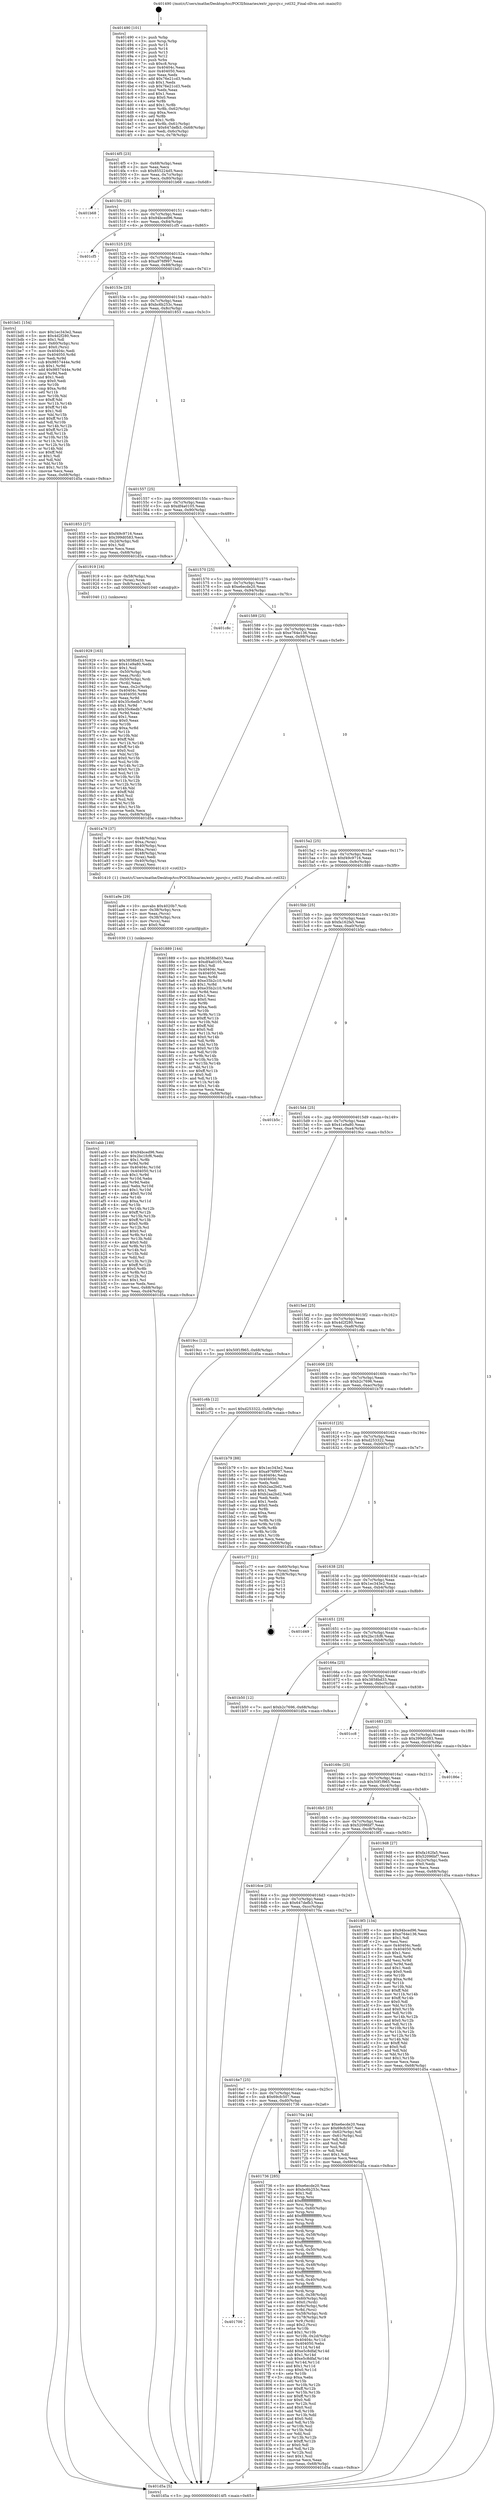 digraph "0x401490" {
  label = "0x401490 (/mnt/c/Users/mathe/Desktop/tcc/POCII/binaries/extr_jqsrcjv.c_rotl32_Final-ollvm.out::main(0))"
  labelloc = "t"
  node[shape=record]

  Entry [label="",width=0.3,height=0.3,shape=circle,fillcolor=black,style=filled]
  "0x4014f5" [label="{
     0x4014f5 [23]\l
     | [instrs]\l
     &nbsp;&nbsp;0x4014f5 \<+3\>: mov -0x68(%rbp),%eax\l
     &nbsp;&nbsp;0x4014f8 \<+2\>: mov %eax,%ecx\l
     &nbsp;&nbsp;0x4014fa \<+6\>: sub $0x855224d5,%ecx\l
     &nbsp;&nbsp;0x401500 \<+3\>: mov %eax,-0x7c(%rbp)\l
     &nbsp;&nbsp;0x401503 \<+3\>: mov %ecx,-0x80(%rbp)\l
     &nbsp;&nbsp;0x401506 \<+6\>: je 0000000000401b68 \<main+0x6d8\>\l
  }"]
  "0x401b68" [label="{
     0x401b68\l
  }", style=dashed]
  "0x40150c" [label="{
     0x40150c [25]\l
     | [instrs]\l
     &nbsp;&nbsp;0x40150c \<+5\>: jmp 0000000000401511 \<main+0x81\>\l
     &nbsp;&nbsp;0x401511 \<+3\>: mov -0x7c(%rbp),%eax\l
     &nbsp;&nbsp;0x401514 \<+5\>: sub $0x94bced96,%eax\l
     &nbsp;&nbsp;0x401519 \<+6\>: mov %eax,-0x84(%rbp)\l
     &nbsp;&nbsp;0x40151f \<+6\>: je 0000000000401cf5 \<main+0x865\>\l
  }"]
  Exit [label="",width=0.3,height=0.3,shape=circle,fillcolor=black,style=filled,peripheries=2]
  "0x401cf5" [label="{
     0x401cf5\l
  }", style=dashed]
  "0x401525" [label="{
     0x401525 [25]\l
     | [instrs]\l
     &nbsp;&nbsp;0x401525 \<+5\>: jmp 000000000040152a \<main+0x9a\>\l
     &nbsp;&nbsp;0x40152a \<+3\>: mov -0x7c(%rbp),%eax\l
     &nbsp;&nbsp;0x40152d \<+5\>: sub $0xa976f997,%eax\l
     &nbsp;&nbsp;0x401532 \<+6\>: mov %eax,-0x88(%rbp)\l
     &nbsp;&nbsp;0x401538 \<+6\>: je 0000000000401bd1 \<main+0x741\>\l
  }"]
  "0x401abb" [label="{
     0x401abb [149]\l
     | [instrs]\l
     &nbsp;&nbsp;0x401abb \<+5\>: mov $0x94bced96,%esi\l
     &nbsp;&nbsp;0x401ac0 \<+5\>: mov $0x2bc1fcf6,%edx\l
     &nbsp;&nbsp;0x401ac5 \<+3\>: mov $0x1,%r8b\l
     &nbsp;&nbsp;0x401ac8 \<+3\>: xor %r9d,%r9d\l
     &nbsp;&nbsp;0x401acb \<+8\>: mov 0x40404c,%r10d\l
     &nbsp;&nbsp;0x401ad3 \<+8\>: mov 0x404050,%r11d\l
     &nbsp;&nbsp;0x401adb \<+4\>: sub $0x1,%r9d\l
     &nbsp;&nbsp;0x401adf \<+3\>: mov %r10d,%ebx\l
     &nbsp;&nbsp;0x401ae2 \<+3\>: add %r9d,%ebx\l
     &nbsp;&nbsp;0x401ae5 \<+4\>: imul %ebx,%r10d\l
     &nbsp;&nbsp;0x401ae9 \<+4\>: and $0x1,%r10d\l
     &nbsp;&nbsp;0x401aed \<+4\>: cmp $0x0,%r10d\l
     &nbsp;&nbsp;0x401af1 \<+4\>: sete %r14b\l
     &nbsp;&nbsp;0x401af5 \<+4\>: cmp $0xa,%r11d\l
     &nbsp;&nbsp;0x401af9 \<+4\>: setl %r15b\l
     &nbsp;&nbsp;0x401afd \<+3\>: mov %r14b,%r12b\l
     &nbsp;&nbsp;0x401b00 \<+4\>: xor $0xff,%r12b\l
     &nbsp;&nbsp;0x401b04 \<+3\>: mov %r15b,%r13b\l
     &nbsp;&nbsp;0x401b07 \<+4\>: xor $0xff,%r13b\l
     &nbsp;&nbsp;0x401b0b \<+4\>: xor $0x0,%r8b\l
     &nbsp;&nbsp;0x401b0f \<+3\>: mov %r12b,%cl\l
     &nbsp;&nbsp;0x401b12 \<+3\>: and $0x0,%cl\l
     &nbsp;&nbsp;0x401b15 \<+3\>: and %r8b,%r14b\l
     &nbsp;&nbsp;0x401b18 \<+3\>: mov %r13b,%dil\l
     &nbsp;&nbsp;0x401b1b \<+4\>: and $0x0,%dil\l
     &nbsp;&nbsp;0x401b1f \<+3\>: and %r8b,%r15b\l
     &nbsp;&nbsp;0x401b22 \<+3\>: or %r14b,%cl\l
     &nbsp;&nbsp;0x401b25 \<+3\>: or %r15b,%dil\l
     &nbsp;&nbsp;0x401b28 \<+3\>: xor %dil,%cl\l
     &nbsp;&nbsp;0x401b2b \<+3\>: or %r13b,%r12b\l
     &nbsp;&nbsp;0x401b2e \<+4\>: xor $0xff,%r12b\l
     &nbsp;&nbsp;0x401b32 \<+4\>: or $0x0,%r8b\l
     &nbsp;&nbsp;0x401b36 \<+3\>: and %r8b,%r12b\l
     &nbsp;&nbsp;0x401b39 \<+3\>: or %r12b,%cl\l
     &nbsp;&nbsp;0x401b3c \<+3\>: test $0x1,%cl\l
     &nbsp;&nbsp;0x401b3f \<+3\>: cmovne %edx,%esi\l
     &nbsp;&nbsp;0x401b42 \<+3\>: mov %esi,-0x68(%rbp)\l
     &nbsp;&nbsp;0x401b45 \<+6\>: mov %eax,-0xd4(%rbp)\l
     &nbsp;&nbsp;0x401b4b \<+5\>: jmp 0000000000401d5a \<main+0x8ca\>\l
  }"]
  "0x401bd1" [label="{
     0x401bd1 [154]\l
     | [instrs]\l
     &nbsp;&nbsp;0x401bd1 \<+5\>: mov $0x1ec343e2,%eax\l
     &nbsp;&nbsp;0x401bd6 \<+5\>: mov $0x4d2f280,%ecx\l
     &nbsp;&nbsp;0x401bdb \<+2\>: mov $0x1,%dl\l
     &nbsp;&nbsp;0x401bdd \<+4\>: mov -0x60(%rbp),%rsi\l
     &nbsp;&nbsp;0x401be1 \<+6\>: movl $0x0,(%rsi)\l
     &nbsp;&nbsp;0x401be7 \<+7\>: mov 0x40404c,%edi\l
     &nbsp;&nbsp;0x401bee \<+8\>: mov 0x404050,%r8d\l
     &nbsp;&nbsp;0x401bf6 \<+3\>: mov %edi,%r9d\l
     &nbsp;&nbsp;0x401bf9 \<+7\>: sub $0x9857444e,%r9d\l
     &nbsp;&nbsp;0x401c00 \<+4\>: sub $0x1,%r9d\l
     &nbsp;&nbsp;0x401c04 \<+7\>: add $0x9857444e,%r9d\l
     &nbsp;&nbsp;0x401c0b \<+4\>: imul %r9d,%edi\l
     &nbsp;&nbsp;0x401c0f \<+3\>: and $0x1,%edi\l
     &nbsp;&nbsp;0x401c12 \<+3\>: cmp $0x0,%edi\l
     &nbsp;&nbsp;0x401c15 \<+4\>: sete %r10b\l
     &nbsp;&nbsp;0x401c19 \<+4\>: cmp $0xa,%r8d\l
     &nbsp;&nbsp;0x401c1d \<+4\>: setl %r11b\l
     &nbsp;&nbsp;0x401c21 \<+3\>: mov %r10b,%bl\l
     &nbsp;&nbsp;0x401c24 \<+3\>: xor $0xff,%bl\l
     &nbsp;&nbsp;0x401c27 \<+3\>: mov %r11b,%r14b\l
     &nbsp;&nbsp;0x401c2a \<+4\>: xor $0xff,%r14b\l
     &nbsp;&nbsp;0x401c2e \<+3\>: xor $0x1,%dl\l
     &nbsp;&nbsp;0x401c31 \<+3\>: mov %bl,%r15b\l
     &nbsp;&nbsp;0x401c34 \<+4\>: and $0xff,%r15b\l
     &nbsp;&nbsp;0x401c38 \<+3\>: and %dl,%r10b\l
     &nbsp;&nbsp;0x401c3b \<+3\>: mov %r14b,%r12b\l
     &nbsp;&nbsp;0x401c3e \<+4\>: and $0xff,%r12b\l
     &nbsp;&nbsp;0x401c42 \<+3\>: and %dl,%r11b\l
     &nbsp;&nbsp;0x401c45 \<+3\>: or %r10b,%r15b\l
     &nbsp;&nbsp;0x401c48 \<+3\>: or %r11b,%r12b\l
     &nbsp;&nbsp;0x401c4b \<+3\>: xor %r12b,%r15b\l
     &nbsp;&nbsp;0x401c4e \<+3\>: or %r14b,%bl\l
     &nbsp;&nbsp;0x401c51 \<+3\>: xor $0xff,%bl\l
     &nbsp;&nbsp;0x401c54 \<+3\>: or $0x1,%dl\l
     &nbsp;&nbsp;0x401c57 \<+2\>: and %dl,%bl\l
     &nbsp;&nbsp;0x401c59 \<+3\>: or %bl,%r15b\l
     &nbsp;&nbsp;0x401c5c \<+4\>: test $0x1,%r15b\l
     &nbsp;&nbsp;0x401c60 \<+3\>: cmovne %ecx,%eax\l
     &nbsp;&nbsp;0x401c63 \<+3\>: mov %eax,-0x68(%rbp)\l
     &nbsp;&nbsp;0x401c66 \<+5\>: jmp 0000000000401d5a \<main+0x8ca\>\l
  }"]
  "0x40153e" [label="{
     0x40153e [25]\l
     | [instrs]\l
     &nbsp;&nbsp;0x40153e \<+5\>: jmp 0000000000401543 \<main+0xb3\>\l
     &nbsp;&nbsp;0x401543 \<+3\>: mov -0x7c(%rbp),%eax\l
     &nbsp;&nbsp;0x401546 \<+5\>: sub $0xbc6b253c,%eax\l
     &nbsp;&nbsp;0x40154b \<+6\>: mov %eax,-0x8c(%rbp)\l
     &nbsp;&nbsp;0x401551 \<+6\>: je 0000000000401853 \<main+0x3c3\>\l
  }"]
  "0x401a9e" [label="{
     0x401a9e [29]\l
     | [instrs]\l
     &nbsp;&nbsp;0x401a9e \<+10\>: movabs $0x4020b7,%rdi\l
     &nbsp;&nbsp;0x401aa8 \<+4\>: mov -0x38(%rbp),%rcx\l
     &nbsp;&nbsp;0x401aac \<+2\>: mov %eax,(%rcx)\l
     &nbsp;&nbsp;0x401aae \<+4\>: mov -0x38(%rbp),%rcx\l
     &nbsp;&nbsp;0x401ab2 \<+2\>: mov (%rcx),%esi\l
     &nbsp;&nbsp;0x401ab4 \<+2\>: mov $0x0,%al\l
     &nbsp;&nbsp;0x401ab6 \<+5\>: call 0000000000401030 \<printf@plt\>\l
     | [calls]\l
     &nbsp;&nbsp;0x401030 \{1\} (unknown)\l
  }"]
  "0x401853" [label="{
     0x401853 [27]\l
     | [instrs]\l
     &nbsp;&nbsp;0x401853 \<+5\>: mov $0xf49c9716,%eax\l
     &nbsp;&nbsp;0x401858 \<+5\>: mov $0x399d0583,%ecx\l
     &nbsp;&nbsp;0x40185d \<+3\>: mov -0x2d(%rbp),%dl\l
     &nbsp;&nbsp;0x401860 \<+3\>: test $0x1,%dl\l
     &nbsp;&nbsp;0x401863 \<+3\>: cmovne %ecx,%eax\l
     &nbsp;&nbsp;0x401866 \<+3\>: mov %eax,-0x68(%rbp)\l
     &nbsp;&nbsp;0x401869 \<+5\>: jmp 0000000000401d5a \<main+0x8ca\>\l
  }"]
  "0x401557" [label="{
     0x401557 [25]\l
     | [instrs]\l
     &nbsp;&nbsp;0x401557 \<+5\>: jmp 000000000040155c \<main+0xcc\>\l
     &nbsp;&nbsp;0x40155c \<+3\>: mov -0x7c(%rbp),%eax\l
     &nbsp;&nbsp;0x40155f \<+5\>: sub $0xdf4a0105,%eax\l
     &nbsp;&nbsp;0x401564 \<+6\>: mov %eax,-0x90(%rbp)\l
     &nbsp;&nbsp;0x40156a \<+6\>: je 0000000000401919 \<main+0x489\>\l
  }"]
  "0x401929" [label="{
     0x401929 [163]\l
     | [instrs]\l
     &nbsp;&nbsp;0x401929 \<+5\>: mov $0x3858bd33,%ecx\l
     &nbsp;&nbsp;0x40192e \<+5\>: mov $0x41e9a80,%edx\l
     &nbsp;&nbsp;0x401933 \<+3\>: mov $0x1,%sil\l
     &nbsp;&nbsp;0x401936 \<+4\>: mov -0x50(%rbp),%rdi\l
     &nbsp;&nbsp;0x40193a \<+2\>: mov %eax,(%rdi)\l
     &nbsp;&nbsp;0x40193c \<+4\>: mov -0x50(%rbp),%rdi\l
     &nbsp;&nbsp;0x401940 \<+2\>: mov (%rdi),%eax\l
     &nbsp;&nbsp;0x401942 \<+3\>: mov %eax,-0x2c(%rbp)\l
     &nbsp;&nbsp;0x401945 \<+7\>: mov 0x40404c,%eax\l
     &nbsp;&nbsp;0x40194c \<+8\>: mov 0x404050,%r8d\l
     &nbsp;&nbsp;0x401954 \<+3\>: mov %eax,%r9d\l
     &nbsp;&nbsp;0x401957 \<+7\>: add $0x35c6edb7,%r9d\l
     &nbsp;&nbsp;0x40195e \<+4\>: sub $0x1,%r9d\l
     &nbsp;&nbsp;0x401962 \<+7\>: sub $0x35c6edb7,%r9d\l
     &nbsp;&nbsp;0x401969 \<+4\>: imul %r9d,%eax\l
     &nbsp;&nbsp;0x40196d \<+3\>: and $0x1,%eax\l
     &nbsp;&nbsp;0x401970 \<+3\>: cmp $0x0,%eax\l
     &nbsp;&nbsp;0x401973 \<+4\>: sete %r10b\l
     &nbsp;&nbsp;0x401977 \<+4\>: cmp $0xa,%r8d\l
     &nbsp;&nbsp;0x40197b \<+4\>: setl %r11b\l
     &nbsp;&nbsp;0x40197f \<+3\>: mov %r10b,%bl\l
     &nbsp;&nbsp;0x401982 \<+3\>: xor $0xff,%bl\l
     &nbsp;&nbsp;0x401985 \<+3\>: mov %r11b,%r14b\l
     &nbsp;&nbsp;0x401988 \<+4\>: xor $0xff,%r14b\l
     &nbsp;&nbsp;0x40198c \<+4\>: xor $0x0,%sil\l
     &nbsp;&nbsp;0x401990 \<+3\>: mov %bl,%r15b\l
     &nbsp;&nbsp;0x401993 \<+4\>: and $0x0,%r15b\l
     &nbsp;&nbsp;0x401997 \<+3\>: and %sil,%r10b\l
     &nbsp;&nbsp;0x40199a \<+3\>: mov %r14b,%r12b\l
     &nbsp;&nbsp;0x40199d \<+4\>: and $0x0,%r12b\l
     &nbsp;&nbsp;0x4019a1 \<+3\>: and %sil,%r11b\l
     &nbsp;&nbsp;0x4019a4 \<+3\>: or %r10b,%r15b\l
     &nbsp;&nbsp;0x4019a7 \<+3\>: or %r11b,%r12b\l
     &nbsp;&nbsp;0x4019aa \<+3\>: xor %r12b,%r15b\l
     &nbsp;&nbsp;0x4019ad \<+3\>: or %r14b,%bl\l
     &nbsp;&nbsp;0x4019b0 \<+3\>: xor $0xff,%bl\l
     &nbsp;&nbsp;0x4019b3 \<+4\>: or $0x0,%sil\l
     &nbsp;&nbsp;0x4019b7 \<+3\>: and %sil,%bl\l
     &nbsp;&nbsp;0x4019ba \<+3\>: or %bl,%r15b\l
     &nbsp;&nbsp;0x4019bd \<+4\>: test $0x1,%r15b\l
     &nbsp;&nbsp;0x4019c1 \<+3\>: cmovne %edx,%ecx\l
     &nbsp;&nbsp;0x4019c4 \<+3\>: mov %ecx,-0x68(%rbp)\l
     &nbsp;&nbsp;0x4019c7 \<+5\>: jmp 0000000000401d5a \<main+0x8ca\>\l
  }"]
  "0x401919" [label="{
     0x401919 [16]\l
     | [instrs]\l
     &nbsp;&nbsp;0x401919 \<+4\>: mov -0x58(%rbp),%rax\l
     &nbsp;&nbsp;0x40191d \<+3\>: mov (%rax),%rax\l
     &nbsp;&nbsp;0x401920 \<+4\>: mov 0x8(%rax),%rdi\l
     &nbsp;&nbsp;0x401924 \<+5\>: call 0000000000401040 \<atoi@plt\>\l
     | [calls]\l
     &nbsp;&nbsp;0x401040 \{1\} (unknown)\l
  }"]
  "0x401570" [label="{
     0x401570 [25]\l
     | [instrs]\l
     &nbsp;&nbsp;0x401570 \<+5\>: jmp 0000000000401575 \<main+0xe5\>\l
     &nbsp;&nbsp;0x401575 \<+3\>: mov -0x7c(%rbp),%eax\l
     &nbsp;&nbsp;0x401578 \<+5\>: sub $0xe6ecde20,%eax\l
     &nbsp;&nbsp;0x40157d \<+6\>: mov %eax,-0x94(%rbp)\l
     &nbsp;&nbsp;0x401583 \<+6\>: je 0000000000401c8c \<main+0x7fc\>\l
  }"]
  "0x401700" [label="{
     0x401700\l
  }", style=dashed]
  "0x401c8c" [label="{
     0x401c8c\l
  }", style=dashed]
  "0x401589" [label="{
     0x401589 [25]\l
     | [instrs]\l
     &nbsp;&nbsp;0x401589 \<+5\>: jmp 000000000040158e \<main+0xfe\>\l
     &nbsp;&nbsp;0x40158e \<+3\>: mov -0x7c(%rbp),%eax\l
     &nbsp;&nbsp;0x401591 \<+5\>: sub $0xe764e136,%eax\l
     &nbsp;&nbsp;0x401596 \<+6\>: mov %eax,-0x98(%rbp)\l
     &nbsp;&nbsp;0x40159c \<+6\>: je 0000000000401a79 \<main+0x5e9\>\l
  }"]
  "0x401736" [label="{
     0x401736 [285]\l
     | [instrs]\l
     &nbsp;&nbsp;0x401736 \<+5\>: mov $0xe6ecde20,%eax\l
     &nbsp;&nbsp;0x40173b \<+5\>: mov $0xbc6b253c,%ecx\l
     &nbsp;&nbsp;0x401740 \<+2\>: mov $0x1,%dl\l
     &nbsp;&nbsp;0x401742 \<+3\>: mov %rsp,%rsi\l
     &nbsp;&nbsp;0x401745 \<+4\>: add $0xfffffffffffffff0,%rsi\l
     &nbsp;&nbsp;0x401749 \<+3\>: mov %rsi,%rsp\l
     &nbsp;&nbsp;0x40174c \<+4\>: mov %rsi,-0x60(%rbp)\l
     &nbsp;&nbsp;0x401750 \<+3\>: mov %rsp,%rsi\l
     &nbsp;&nbsp;0x401753 \<+4\>: add $0xfffffffffffffff0,%rsi\l
     &nbsp;&nbsp;0x401757 \<+3\>: mov %rsi,%rsp\l
     &nbsp;&nbsp;0x40175a \<+3\>: mov %rsp,%rdi\l
     &nbsp;&nbsp;0x40175d \<+4\>: add $0xfffffffffffffff0,%rdi\l
     &nbsp;&nbsp;0x401761 \<+3\>: mov %rdi,%rsp\l
     &nbsp;&nbsp;0x401764 \<+4\>: mov %rdi,-0x58(%rbp)\l
     &nbsp;&nbsp;0x401768 \<+3\>: mov %rsp,%rdi\l
     &nbsp;&nbsp;0x40176b \<+4\>: add $0xfffffffffffffff0,%rdi\l
     &nbsp;&nbsp;0x40176f \<+3\>: mov %rdi,%rsp\l
     &nbsp;&nbsp;0x401772 \<+4\>: mov %rdi,-0x50(%rbp)\l
     &nbsp;&nbsp;0x401776 \<+3\>: mov %rsp,%rdi\l
     &nbsp;&nbsp;0x401779 \<+4\>: add $0xfffffffffffffff0,%rdi\l
     &nbsp;&nbsp;0x40177d \<+3\>: mov %rdi,%rsp\l
     &nbsp;&nbsp;0x401780 \<+4\>: mov %rdi,-0x48(%rbp)\l
     &nbsp;&nbsp;0x401784 \<+3\>: mov %rsp,%rdi\l
     &nbsp;&nbsp;0x401787 \<+4\>: add $0xfffffffffffffff0,%rdi\l
     &nbsp;&nbsp;0x40178b \<+3\>: mov %rdi,%rsp\l
     &nbsp;&nbsp;0x40178e \<+4\>: mov %rdi,-0x40(%rbp)\l
     &nbsp;&nbsp;0x401792 \<+3\>: mov %rsp,%rdi\l
     &nbsp;&nbsp;0x401795 \<+4\>: add $0xfffffffffffffff0,%rdi\l
     &nbsp;&nbsp;0x401799 \<+3\>: mov %rdi,%rsp\l
     &nbsp;&nbsp;0x40179c \<+4\>: mov %rdi,-0x38(%rbp)\l
     &nbsp;&nbsp;0x4017a0 \<+4\>: mov -0x60(%rbp),%rdi\l
     &nbsp;&nbsp;0x4017a4 \<+6\>: movl $0x0,(%rdi)\l
     &nbsp;&nbsp;0x4017aa \<+4\>: mov -0x6c(%rbp),%r8d\l
     &nbsp;&nbsp;0x4017ae \<+3\>: mov %r8d,(%rsi)\l
     &nbsp;&nbsp;0x4017b1 \<+4\>: mov -0x58(%rbp),%rdi\l
     &nbsp;&nbsp;0x4017b5 \<+4\>: mov -0x78(%rbp),%r9\l
     &nbsp;&nbsp;0x4017b9 \<+3\>: mov %r9,(%rdi)\l
     &nbsp;&nbsp;0x4017bc \<+3\>: cmpl $0x2,(%rsi)\l
     &nbsp;&nbsp;0x4017bf \<+4\>: setne %r10b\l
     &nbsp;&nbsp;0x4017c3 \<+4\>: and $0x1,%r10b\l
     &nbsp;&nbsp;0x4017c7 \<+4\>: mov %r10b,-0x2d(%rbp)\l
     &nbsp;&nbsp;0x4017cb \<+8\>: mov 0x40404c,%r11d\l
     &nbsp;&nbsp;0x4017d3 \<+7\>: mov 0x404050,%ebx\l
     &nbsp;&nbsp;0x4017da \<+3\>: mov %r11d,%r14d\l
     &nbsp;&nbsp;0x4017dd \<+7\>: add $0xe5c8dfaf,%r14d\l
     &nbsp;&nbsp;0x4017e4 \<+4\>: sub $0x1,%r14d\l
     &nbsp;&nbsp;0x4017e8 \<+7\>: sub $0xe5c8dfaf,%r14d\l
     &nbsp;&nbsp;0x4017ef \<+4\>: imul %r14d,%r11d\l
     &nbsp;&nbsp;0x4017f3 \<+4\>: and $0x1,%r11d\l
     &nbsp;&nbsp;0x4017f7 \<+4\>: cmp $0x0,%r11d\l
     &nbsp;&nbsp;0x4017fb \<+4\>: sete %r10b\l
     &nbsp;&nbsp;0x4017ff \<+3\>: cmp $0xa,%ebx\l
     &nbsp;&nbsp;0x401802 \<+4\>: setl %r15b\l
     &nbsp;&nbsp;0x401806 \<+3\>: mov %r10b,%r12b\l
     &nbsp;&nbsp;0x401809 \<+4\>: xor $0xff,%r12b\l
     &nbsp;&nbsp;0x40180d \<+3\>: mov %r15b,%r13b\l
     &nbsp;&nbsp;0x401810 \<+4\>: xor $0xff,%r13b\l
     &nbsp;&nbsp;0x401814 \<+3\>: xor $0x0,%dl\l
     &nbsp;&nbsp;0x401817 \<+3\>: mov %r12b,%sil\l
     &nbsp;&nbsp;0x40181a \<+4\>: and $0x0,%sil\l
     &nbsp;&nbsp;0x40181e \<+3\>: and %dl,%r10b\l
     &nbsp;&nbsp;0x401821 \<+3\>: mov %r13b,%dil\l
     &nbsp;&nbsp;0x401824 \<+4\>: and $0x0,%dil\l
     &nbsp;&nbsp;0x401828 \<+3\>: and %dl,%r15b\l
     &nbsp;&nbsp;0x40182b \<+3\>: or %r10b,%sil\l
     &nbsp;&nbsp;0x40182e \<+3\>: or %r15b,%dil\l
     &nbsp;&nbsp;0x401831 \<+3\>: xor %dil,%sil\l
     &nbsp;&nbsp;0x401834 \<+3\>: or %r13b,%r12b\l
     &nbsp;&nbsp;0x401837 \<+4\>: xor $0xff,%r12b\l
     &nbsp;&nbsp;0x40183b \<+3\>: or $0x0,%dl\l
     &nbsp;&nbsp;0x40183e \<+3\>: and %dl,%r12b\l
     &nbsp;&nbsp;0x401841 \<+3\>: or %r12b,%sil\l
     &nbsp;&nbsp;0x401844 \<+4\>: test $0x1,%sil\l
     &nbsp;&nbsp;0x401848 \<+3\>: cmovne %ecx,%eax\l
     &nbsp;&nbsp;0x40184b \<+3\>: mov %eax,-0x68(%rbp)\l
     &nbsp;&nbsp;0x40184e \<+5\>: jmp 0000000000401d5a \<main+0x8ca\>\l
  }"]
  "0x401a79" [label="{
     0x401a79 [37]\l
     | [instrs]\l
     &nbsp;&nbsp;0x401a79 \<+4\>: mov -0x48(%rbp),%rax\l
     &nbsp;&nbsp;0x401a7d \<+6\>: movl $0xa,(%rax)\l
     &nbsp;&nbsp;0x401a83 \<+4\>: mov -0x40(%rbp),%rax\l
     &nbsp;&nbsp;0x401a87 \<+6\>: movl $0xa,(%rax)\l
     &nbsp;&nbsp;0x401a8d \<+4\>: mov -0x48(%rbp),%rax\l
     &nbsp;&nbsp;0x401a91 \<+2\>: mov (%rax),%edi\l
     &nbsp;&nbsp;0x401a93 \<+4\>: mov -0x40(%rbp),%rax\l
     &nbsp;&nbsp;0x401a97 \<+2\>: mov (%rax),%esi\l
     &nbsp;&nbsp;0x401a99 \<+5\>: call 0000000000401410 \<rotl32\>\l
     | [calls]\l
     &nbsp;&nbsp;0x401410 \{1\} (/mnt/c/Users/mathe/Desktop/tcc/POCII/binaries/extr_jqsrcjv.c_rotl32_Final-ollvm.out::rotl32)\l
  }"]
  "0x4015a2" [label="{
     0x4015a2 [25]\l
     | [instrs]\l
     &nbsp;&nbsp;0x4015a2 \<+5\>: jmp 00000000004015a7 \<main+0x117\>\l
     &nbsp;&nbsp;0x4015a7 \<+3\>: mov -0x7c(%rbp),%eax\l
     &nbsp;&nbsp;0x4015aa \<+5\>: sub $0xf49c9716,%eax\l
     &nbsp;&nbsp;0x4015af \<+6\>: mov %eax,-0x9c(%rbp)\l
     &nbsp;&nbsp;0x4015b5 \<+6\>: je 0000000000401889 \<main+0x3f9\>\l
  }"]
  "0x401490" [label="{
     0x401490 [101]\l
     | [instrs]\l
     &nbsp;&nbsp;0x401490 \<+1\>: push %rbp\l
     &nbsp;&nbsp;0x401491 \<+3\>: mov %rsp,%rbp\l
     &nbsp;&nbsp;0x401494 \<+2\>: push %r15\l
     &nbsp;&nbsp;0x401496 \<+2\>: push %r14\l
     &nbsp;&nbsp;0x401498 \<+2\>: push %r13\l
     &nbsp;&nbsp;0x40149a \<+2\>: push %r12\l
     &nbsp;&nbsp;0x40149c \<+1\>: push %rbx\l
     &nbsp;&nbsp;0x40149d \<+7\>: sub $0xc8,%rsp\l
     &nbsp;&nbsp;0x4014a4 \<+7\>: mov 0x40404c,%eax\l
     &nbsp;&nbsp;0x4014ab \<+7\>: mov 0x404050,%ecx\l
     &nbsp;&nbsp;0x4014b2 \<+2\>: mov %eax,%edx\l
     &nbsp;&nbsp;0x4014b4 \<+6\>: add $0x76e21cd3,%edx\l
     &nbsp;&nbsp;0x4014ba \<+3\>: sub $0x1,%edx\l
     &nbsp;&nbsp;0x4014bd \<+6\>: sub $0x76e21cd3,%edx\l
     &nbsp;&nbsp;0x4014c3 \<+3\>: imul %edx,%eax\l
     &nbsp;&nbsp;0x4014c6 \<+3\>: and $0x1,%eax\l
     &nbsp;&nbsp;0x4014c9 \<+3\>: cmp $0x0,%eax\l
     &nbsp;&nbsp;0x4014cc \<+4\>: sete %r8b\l
     &nbsp;&nbsp;0x4014d0 \<+4\>: and $0x1,%r8b\l
     &nbsp;&nbsp;0x4014d4 \<+4\>: mov %r8b,-0x62(%rbp)\l
     &nbsp;&nbsp;0x4014d8 \<+3\>: cmp $0xa,%ecx\l
     &nbsp;&nbsp;0x4014db \<+4\>: setl %r8b\l
     &nbsp;&nbsp;0x4014df \<+4\>: and $0x1,%r8b\l
     &nbsp;&nbsp;0x4014e3 \<+4\>: mov %r8b,-0x61(%rbp)\l
     &nbsp;&nbsp;0x4014e7 \<+7\>: movl $0x647defb3,-0x68(%rbp)\l
     &nbsp;&nbsp;0x4014ee \<+3\>: mov %edi,-0x6c(%rbp)\l
     &nbsp;&nbsp;0x4014f1 \<+4\>: mov %rsi,-0x78(%rbp)\l
  }"]
  "0x401889" [label="{
     0x401889 [144]\l
     | [instrs]\l
     &nbsp;&nbsp;0x401889 \<+5\>: mov $0x3858bd33,%eax\l
     &nbsp;&nbsp;0x40188e \<+5\>: mov $0xdf4a0105,%ecx\l
     &nbsp;&nbsp;0x401893 \<+2\>: mov $0x1,%dl\l
     &nbsp;&nbsp;0x401895 \<+7\>: mov 0x40404c,%esi\l
     &nbsp;&nbsp;0x40189c \<+7\>: mov 0x404050,%edi\l
     &nbsp;&nbsp;0x4018a3 \<+3\>: mov %esi,%r8d\l
     &nbsp;&nbsp;0x4018a6 \<+7\>: add $0xe35b2c10,%r8d\l
     &nbsp;&nbsp;0x4018ad \<+4\>: sub $0x1,%r8d\l
     &nbsp;&nbsp;0x4018b1 \<+7\>: sub $0xe35b2c10,%r8d\l
     &nbsp;&nbsp;0x4018b8 \<+4\>: imul %r8d,%esi\l
     &nbsp;&nbsp;0x4018bc \<+3\>: and $0x1,%esi\l
     &nbsp;&nbsp;0x4018bf \<+3\>: cmp $0x0,%esi\l
     &nbsp;&nbsp;0x4018c2 \<+4\>: sete %r9b\l
     &nbsp;&nbsp;0x4018c6 \<+3\>: cmp $0xa,%edi\l
     &nbsp;&nbsp;0x4018c9 \<+4\>: setl %r10b\l
     &nbsp;&nbsp;0x4018cd \<+3\>: mov %r9b,%r11b\l
     &nbsp;&nbsp;0x4018d0 \<+4\>: xor $0xff,%r11b\l
     &nbsp;&nbsp;0x4018d4 \<+3\>: mov %r10b,%bl\l
     &nbsp;&nbsp;0x4018d7 \<+3\>: xor $0xff,%bl\l
     &nbsp;&nbsp;0x4018da \<+3\>: xor $0x0,%dl\l
     &nbsp;&nbsp;0x4018dd \<+3\>: mov %r11b,%r14b\l
     &nbsp;&nbsp;0x4018e0 \<+4\>: and $0x0,%r14b\l
     &nbsp;&nbsp;0x4018e4 \<+3\>: and %dl,%r9b\l
     &nbsp;&nbsp;0x4018e7 \<+3\>: mov %bl,%r15b\l
     &nbsp;&nbsp;0x4018ea \<+4\>: and $0x0,%r15b\l
     &nbsp;&nbsp;0x4018ee \<+3\>: and %dl,%r10b\l
     &nbsp;&nbsp;0x4018f1 \<+3\>: or %r9b,%r14b\l
     &nbsp;&nbsp;0x4018f4 \<+3\>: or %r10b,%r15b\l
     &nbsp;&nbsp;0x4018f7 \<+3\>: xor %r15b,%r14b\l
     &nbsp;&nbsp;0x4018fa \<+3\>: or %bl,%r11b\l
     &nbsp;&nbsp;0x4018fd \<+4\>: xor $0xff,%r11b\l
     &nbsp;&nbsp;0x401901 \<+3\>: or $0x0,%dl\l
     &nbsp;&nbsp;0x401904 \<+3\>: and %dl,%r11b\l
     &nbsp;&nbsp;0x401907 \<+3\>: or %r11b,%r14b\l
     &nbsp;&nbsp;0x40190a \<+4\>: test $0x1,%r14b\l
     &nbsp;&nbsp;0x40190e \<+3\>: cmovne %ecx,%eax\l
     &nbsp;&nbsp;0x401911 \<+3\>: mov %eax,-0x68(%rbp)\l
     &nbsp;&nbsp;0x401914 \<+5\>: jmp 0000000000401d5a \<main+0x8ca\>\l
  }"]
  "0x4015bb" [label="{
     0x4015bb [25]\l
     | [instrs]\l
     &nbsp;&nbsp;0x4015bb \<+5\>: jmp 00000000004015c0 \<main+0x130\>\l
     &nbsp;&nbsp;0x4015c0 \<+3\>: mov -0x7c(%rbp),%eax\l
     &nbsp;&nbsp;0x4015c3 \<+5\>: sub $0xfa162fa5,%eax\l
     &nbsp;&nbsp;0x4015c8 \<+6\>: mov %eax,-0xa0(%rbp)\l
     &nbsp;&nbsp;0x4015ce \<+6\>: je 0000000000401b5c \<main+0x6cc\>\l
  }"]
  "0x401d5a" [label="{
     0x401d5a [5]\l
     | [instrs]\l
     &nbsp;&nbsp;0x401d5a \<+5\>: jmp 00000000004014f5 \<main+0x65\>\l
  }"]
  "0x401b5c" [label="{
     0x401b5c\l
  }", style=dashed]
  "0x4015d4" [label="{
     0x4015d4 [25]\l
     | [instrs]\l
     &nbsp;&nbsp;0x4015d4 \<+5\>: jmp 00000000004015d9 \<main+0x149\>\l
     &nbsp;&nbsp;0x4015d9 \<+3\>: mov -0x7c(%rbp),%eax\l
     &nbsp;&nbsp;0x4015dc \<+5\>: sub $0x41e9a80,%eax\l
     &nbsp;&nbsp;0x4015e1 \<+6\>: mov %eax,-0xa4(%rbp)\l
     &nbsp;&nbsp;0x4015e7 \<+6\>: je 00000000004019cc \<main+0x53c\>\l
  }"]
  "0x4016e7" [label="{
     0x4016e7 [25]\l
     | [instrs]\l
     &nbsp;&nbsp;0x4016e7 \<+5\>: jmp 00000000004016ec \<main+0x25c\>\l
     &nbsp;&nbsp;0x4016ec \<+3\>: mov -0x7c(%rbp),%eax\l
     &nbsp;&nbsp;0x4016ef \<+5\>: sub $0x69cfc507,%eax\l
     &nbsp;&nbsp;0x4016f4 \<+6\>: mov %eax,-0xd0(%rbp)\l
     &nbsp;&nbsp;0x4016fa \<+6\>: je 0000000000401736 \<main+0x2a6\>\l
  }"]
  "0x4019cc" [label="{
     0x4019cc [12]\l
     | [instrs]\l
     &nbsp;&nbsp;0x4019cc \<+7\>: movl $0x50f1f965,-0x68(%rbp)\l
     &nbsp;&nbsp;0x4019d3 \<+5\>: jmp 0000000000401d5a \<main+0x8ca\>\l
  }"]
  "0x4015ed" [label="{
     0x4015ed [25]\l
     | [instrs]\l
     &nbsp;&nbsp;0x4015ed \<+5\>: jmp 00000000004015f2 \<main+0x162\>\l
     &nbsp;&nbsp;0x4015f2 \<+3\>: mov -0x7c(%rbp),%eax\l
     &nbsp;&nbsp;0x4015f5 \<+5\>: sub $0x4d2f280,%eax\l
     &nbsp;&nbsp;0x4015fa \<+6\>: mov %eax,-0xa8(%rbp)\l
     &nbsp;&nbsp;0x401600 \<+6\>: je 0000000000401c6b \<main+0x7db\>\l
  }"]
  "0x40170a" [label="{
     0x40170a [44]\l
     | [instrs]\l
     &nbsp;&nbsp;0x40170a \<+5\>: mov $0xe6ecde20,%eax\l
     &nbsp;&nbsp;0x40170f \<+5\>: mov $0x69cfc507,%ecx\l
     &nbsp;&nbsp;0x401714 \<+3\>: mov -0x62(%rbp),%dl\l
     &nbsp;&nbsp;0x401717 \<+4\>: mov -0x61(%rbp),%sil\l
     &nbsp;&nbsp;0x40171b \<+3\>: mov %dl,%dil\l
     &nbsp;&nbsp;0x40171e \<+3\>: and %sil,%dil\l
     &nbsp;&nbsp;0x401721 \<+3\>: xor %sil,%dl\l
     &nbsp;&nbsp;0x401724 \<+3\>: or %dl,%dil\l
     &nbsp;&nbsp;0x401727 \<+4\>: test $0x1,%dil\l
     &nbsp;&nbsp;0x40172b \<+3\>: cmovne %ecx,%eax\l
     &nbsp;&nbsp;0x40172e \<+3\>: mov %eax,-0x68(%rbp)\l
     &nbsp;&nbsp;0x401731 \<+5\>: jmp 0000000000401d5a \<main+0x8ca\>\l
  }"]
  "0x401c6b" [label="{
     0x401c6b [12]\l
     | [instrs]\l
     &nbsp;&nbsp;0x401c6b \<+7\>: movl $0xd253322,-0x68(%rbp)\l
     &nbsp;&nbsp;0x401c72 \<+5\>: jmp 0000000000401d5a \<main+0x8ca\>\l
  }"]
  "0x401606" [label="{
     0x401606 [25]\l
     | [instrs]\l
     &nbsp;&nbsp;0x401606 \<+5\>: jmp 000000000040160b \<main+0x17b\>\l
     &nbsp;&nbsp;0x40160b \<+3\>: mov -0x7c(%rbp),%eax\l
     &nbsp;&nbsp;0x40160e \<+5\>: sub $0xb2c7696,%eax\l
     &nbsp;&nbsp;0x401613 \<+6\>: mov %eax,-0xac(%rbp)\l
     &nbsp;&nbsp;0x401619 \<+6\>: je 0000000000401b79 \<main+0x6e9\>\l
  }"]
  "0x4016ce" [label="{
     0x4016ce [25]\l
     | [instrs]\l
     &nbsp;&nbsp;0x4016ce \<+5\>: jmp 00000000004016d3 \<main+0x243\>\l
     &nbsp;&nbsp;0x4016d3 \<+3\>: mov -0x7c(%rbp),%eax\l
     &nbsp;&nbsp;0x4016d6 \<+5\>: sub $0x647defb3,%eax\l
     &nbsp;&nbsp;0x4016db \<+6\>: mov %eax,-0xcc(%rbp)\l
     &nbsp;&nbsp;0x4016e1 \<+6\>: je 000000000040170a \<main+0x27a\>\l
  }"]
  "0x401b79" [label="{
     0x401b79 [88]\l
     | [instrs]\l
     &nbsp;&nbsp;0x401b79 \<+5\>: mov $0x1ec343e2,%eax\l
     &nbsp;&nbsp;0x401b7e \<+5\>: mov $0xa976f997,%ecx\l
     &nbsp;&nbsp;0x401b83 \<+7\>: mov 0x40404c,%edx\l
     &nbsp;&nbsp;0x401b8a \<+7\>: mov 0x404050,%esi\l
     &nbsp;&nbsp;0x401b91 \<+2\>: mov %edx,%edi\l
     &nbsp;&nbsp;0x401b93 \<+6\>: sub $0xb2aa2bd2,%edi\l
     &nbsp;&nbsp;0x401b99 \<+3\>: sub $0x1,%edi\l
     &nbsp;&nbsp;0x401b9c \<+6\>: add $0xb2aa2bd2,%edi\l
     &nbsp;&nbsp;0x401ba2 \<+3\>: imul %edi,%edx\l
     &nbsp;&nbsp;0x401ba5 \<+3\>: and $0x1,%edx\l
     &nbsp;&nbsp;0x401ba8 \<+3\>: cmp $0x0,%edx\l
     &nbsp;&nbsp;0x401bab \<+4\>: sete %r8b\l
     &nbsp;&nbsp;0x401baf \<+3\>: cmp $0xa,%esi\l
     &nbsp;&nbsp;0x401bb2 \<+4\>: setl %r9b\l
     &nbsp;&nbsp;0x401bb6 \<+3\>: mov %r8b,%r10b\l
     &nbsp;&nbsp;0x401bb9 \<+3\>: and %r9b,%r10b\l
     &nbsp;&nbsp;0x401bbc \<+3\>: xor %r9b,%r8b\l
     &nbsp;&nbsp;0x401bbf \<+3\>: or %r8b,%r10b\l
     &nbsp;&nbsp;0x401bc2 \<+4\>: test $0x1,%r10b\l
     &nbsp;&nbsp;0x401bc6 \<+3\>: cmovne %ecx,%eax\l
     &nbsp;&nbsp;0x401bc9 \<+3\>: mov %eax,-0x68(%rbp)\l
     &nbsp;&nbsp;0x401bcc \<+5\>: jmp 0000000000401d5a \<main+0x8ca\>\l
  }"]
  "0x40161f" [label="{
     0x40161f [25]\l
     | [instrs]\l
     &nbsp;&nbsp;0x40161f \<+5\>: jmp 0000000000401624 \<main+0x194\>\l
     &nbsp;&nbsp;0x401624 \<+3\>: mov -0x7c(%rbp),%eax\l
     &nbsp;&nbsp;0x401627 \<+5\>: sub $0xd253322,%eax\l
     &nbsp;&nbsp;0x40162c \<+6\>: mov %eax,-0xb0(%rbp)\l
     &nbsp;&nbsp;0x401632 \<+6\>: je 0000000000401c77 \<main+0x7e7\>\l
  }"]
  "0x4019f3" [label="{
     0x4019f3 [134]\l
     | [instrs]\l
     &nbsp;&nbsp;0x4019f3 \<+5\>: mov $0x94bced96,%eax\l
     &nbsp;&nbsp;0x4019f8 \<+5\>: mov $0xe764e136,%ecx\l
     &nbsp;&nbsp;0x4019fd \<+2\>: mov $0x1,%dl\l
     &nbsp;&nbsp;0x4019ff \<+2\>: xor %esi,%esi\l
     &nbsp;&nbsp;0x401a01 \<+7\>: mov 0x40404c,%edi\l
     &nbsp;&nbsp;0x401a08 \<+8\>: mov 0x404050,%r8d\l
     &nbsp;&nbsp;0x401a10 \<+3\>: sub $0x1,%esi\l
     &nbsp;&nbsp;0x401a13 \<+3\>: mov %edi,%r9d\l
     &nbsp;&nbsp;0x401a16 \<+3\>: add %esi,%r9d\l
     &nbsp;&nbsp;0x401a19 \<+4\>: imul %r9d,%edi\l
     &nbsp;&nbsp;0x401a1d \<+3\>: and $0x1,%edi\l
     &nbsp;&nbsp;0x401a20 \<+3\>: cmp $0x0,%edi\l
     &nbsp;&nbsp;0x401a23 \<+4\>: sete %r10b\l
     &nbsp;&nbsp;0x401a27 \<+4\>: cmp $0xa,%r8d\l
     &nbsp;&nbsp;0x401a2b \<+4\>: setl %r11b\l
     &nbsp;&nbsp;0x401a2f \<+3\>: mov %r10b,%bl\l
     &nbsp;&nbsp;0x401a32 \<+3\>: xor $0xff,%bl\l
     &nbsp;&nbsp;0x401a35 \<+3\>: mov %r11b,%r14b\l
     &nbsp;&nbsp;0x401a38 \<+4\>: xor $0xff,%r14b\l
     &nbsp;&nbsp;0x401a3c \<+3\>: xor $0x0,%dl\l
     &nbsp;&nbsp;0x401a3f \<+3\>: mov %bl,%r15b\l
     &nbsp;&nbsp;0x401a42 \<+4\>: and $0x0,%r15b\l
     &nbsp;&nbsp;0x401a46 \<+3\>: and %dl,%r10b\l
     &nbsp;&nbsp;0x401a49 \<+3\>: mov %r14b,%r12b\l
     &nbsp;&nbsp;0x401a4c \<+4\>: and $0x0,%r12b\l
     &nbsp;&nbsp;0x401a50 \<+3\>: and %dl,%r11b\l
     &nbsp;&nbsp;0x401a53 \<+3\>: or %r10b,%r15b\l
     &nbsp;&nbsp;0x401a56 \<+3\>: or %r11b,%r12b\l
     &nbsp;&nbsp;0x401a59 \<+3\>: xor %r12b,%r15b\l
     &nbsp;&nbsp;0x401a5c \<+3\>: or %r14b,%bl\l
     &nbsp;&nbsp;0x401a5f \<+3\>: xor $0xff,%bl\l
     &nbsp;&nbsp;0x401a62 \<+3\>: or $0x0,%dl\l
     &nbsp;&nbsp;0x401a65 \<+2\>: and %dl,%bl\l
     &nbsp;&nbsp;0x401a67 \<+3\>: or %bl,%r15b\l
     &nbsp;&nbsp;0x401a6a \<+4\>: test $0x1,%r15b\l
     &nbsp;&nbsp;0x401a6e \<+3\>: cmovne %ecx,%eax\l
     &nbsp;&nbsp;0x401a71 \<+3\>: mov %eax,-0x68(%rbp)\l
     &nbsp;&nbsp;0x401a74 \<+5\>: jmp 0000000000401d5a \<main+0x8ca\>\l
  }"]
  "0x401c77" [label="{
     0x401c77 [21]\l
     | [instrs]\l
     &nbsp;&nbsp;0x401c77 \<+4\>: mov -0x60(%rbp),%rax\l
     &nbsp;&nbsp;0x401c7b \<+2\>: mov (%rax),%eax\l
     &nbsp;&nbsp;0x401c7d \<+4\>: lea -0x28(%rbp),%rsp\l
     &nbsp;&nbsp;0x401c81 \<+1\>: pop %rbx\l
     &nbsp;&nbsp;0x401c82 \<+2\>: pop %r12\l
     &nbsp;&nbsp;0x401c84 \<+2\>: pop %r13\l
     &nbsp;&nbsp;0x401c86 \<+2\>: pop %r14\l
     &nbsp;&nbsp;0x401c88 \<+2\>: pop %r15\l
     &nbsp;&nbsp;0x401c8a \<+1\>: pop %rbp\l
     &nbsp;&nbsp;0x401c8b \<+1\>: ret\l
  }"]
  "0x401638" [label="{
     0x401638 [25]\l
     | [instrs]\l
     &nbsp;&nbsp;0x401638 \<+5\>: jmp 000000000040163d \<main+0x1ad\>\l
     &nbsp;&nbsp;0x40163d \<+3\>: mov -0x7c(%rbp),%eax\l
     &nbsp;&nbsp;0x401640 \<+5\>: sub $0x1ec343e2,%eax\l
     &nbsp;&nbsp;0x401645 \<+6\>: mov %eax,-0xb4(%rbp)\l
     &nbsp;&nbsp;0x40164b \<+6\>: je 0000000000401d49 \<main+0x8b9\>\l
  }"]
  "0x4016b5" [label="{
     0x4016b5 [25]\l
     | [instrs]\l
     &nbsp;&nbsp;0x4016b5 \<+5\>: jmp 00000000004016ba \<main+0x22a\>\l
     &nbsp;&nbsp;0x4016ba \<+3\>: mov -0x7c(%rbp),%eax\l
     &nbsp;&nbsp;0x4016bd \<+5\>: sub $0x52096bf7,%eax\l
     &nbsp;&nbsp;0x4016c2 \<+6\>: mov %eax,-0xc8(%rbp)\l
     &nbsp;&nbsp;0x4016c8 \<+6\>: je 00000000004019f3 \<main+0x563\>\l
  }"]
  "0x401d49" [label="{
     0x401d49\l
  }", style=dashed]
  "0x401651" [label="{
     0x401651 [25]\l
     | [instrs]\l
     &nbsp;&nbsp;0x401651 \<+5\>: jmp 0000000000401656 \<main+0x1c6\>\l
     &nbsp;&nbsp;0x401656 \<+3\>: mov -0x7c(%rbp),%eax\l
     &nbsp;&nbsp;0x401659 \<+5\>: sub $0x2bc1fcf6,%eax\l
     &nbsp;&nbsp;0x40165e \<+6\>: mov %eax,-0xb8(%rbp)\l
     &nbsp;&nbsp;0x401664 \<+6\>: je 0000000000401b50 \<main+0x6c0\>\l
  }"]
  "0x4019d8" [label="{
     0x4019d8 [27]\l
     | [instrs]\l
     &nbsp;&nbsp;0x4019d8 \<+5\>: mov $0xfa162fa5,%eax\l
     &nbsp;&nbsp;0x4019dd \<+5\>: mov $0x52096bf7,%ecx\l
     &nbsp;&nbsp;0x4019e2 \<+3\>: mov -0x2c(%rbp),%edx\l
     &nbsp;&nbsp;0x4019e5 \<+3\>: cmp $0x0,%edx\l
     &nbsp;&nbsp;0x4019e8 \<+3\>: cmove %ecx,%eax\l
     &nbsp;&nbsp;0x4019eb \<+3\>: mov %eax,-0x68(%rbp)\l
     &nbsp;&nbsp;0x4019ee \<+5\>: jmp 0000000000401d5a \<main+0x8ca\>\l
  }"]
  "0x401b50" [label="{
     0x401b50 [12]\l
     | [instrs]\l
     &nbsp;&nbsp;0x401b50 \<+7\>: movl $0xb2c7696,-0x68(%rbp)\l
     &nbsp;&nbsp;0x401b57 \<+5\>: jmp 0000000000401d5a \<main+0x8ca\>\l
  }"]
  "0x40166a" [label="{
     0x40166a [25]\l
     | [instrs]\l
     &nbsp;&nbsp;0x40166a \<+5\>: jmp 000000000040166f \<main+0x1df\>\l
     &nbsp;&nbsp;0x40166f \<+3\>: mov -0x7c(%rbp),%eax\l
     &nbsp;&nbsp;0x401672 \<+5\>: sub $0x3858bd33,%eax\l
     &nbsp;&nbsp;0x401677 \<+6\>: mov %eax,-0xbc(%rbp)\l
     &nbsp;&nbsp;0x40167d \<+6\>: je 0000000000401cc8 \<main+0x838\>\l
  }"]
  "0x40169c" [label="{
     0x40169c [25]\l
     | [instrs]\l
     &nbsp;&nbsp;0x40169c \<+5\>: jmp 00000000004016a1 \<main+0x211\>\l
     &nbsp;&nbsp;0x4016a1 \<+3\>: mov -0x7c(%rbp),%eax\l
     &nbsp;&nbsp;0x4016a4 \<+5\>: sub $0x50f1f965,%eax\l
     &nbsp;&nbsp;0x4016a9 \<+6\>: mov %eax,-0xc4(%rbp)\l
     &nbsp;&nbsp;0x4016af \<+6\>: je 00000000004019d8 \<main+0x548\>\l
  }"]
  "0x401cc8" [label="{
     0x401cc8\l
  }", style=dashed]
  "0x401683" [label="{
     0x401683 [25]\l
     | [instrs]\l
     &nbsp;&nbsp;0x401683 \<+5\>: jmp 0000000000401688 \<main+0x1f8\>\l
     &nbsp;&nbsp;0x401688 \<+3\>: mov -0x7c(%rbp),%eax\l
     &nbsp;&nbsp;0x40168b \<+5\>: sub $0x399d0583,%eax\l
     &nbsp;&nbsp;0x401690 \<+6\>: mov %eax,-0xc0(%rbp)\l
     &nbsp;&nbsp;0x401696 \<+6\>: je 000000000040186e \<main+0x3de\>\l
  }"]
  "0x40186e" [label="{
     0x40186e\l
  }", style=dashed]
  Entry -> "0x401490" [label=" 1"]
  "0x4014f5" -> "0x401b68" [label=" 0"]
  "0x4014f5" -> "0x40150c" [label=" 14"]
  "0x401c77" -> Exit [label=" 1"]
  "0x40150c" -> "0x401cf5" [label=" 0"]
  "0x40150c" -> "0x401525" [label=" 14"]
  "0x401c6b" -> "0x401d5a" [label=" 1"]
  "0x401525" -> "0x401bd1" [label=" 1"]
  "0x401525" -> "0x40153e" [label=" 13"]
  "0x401bd1" -> "0x401d5a" [label=" 1"]
  "0x40153e" -> "0x401853" [label=" 1"]
  "0x40153e" -> "0x401557" [label=" 12"]
  "0x401b79" -> "0x401d5a" [label=" 1"]
  "0x401557" -> "0x401919" [label=" 1"]
  "0x401557" -> "0x401570" [label=" 11"]
  "0x401b50" -> "0x401d5a" [label=" 1"]
  "0x401570" -> "0x401c8c" [label=" 0"]
  "0x401570" -> "0x401589" [label=" 11"]
  "0x401a9e" -> "0x401abb" [label=" 1"]
  "0x401589" -> "0x401a79" [label=" 1"]
  "0x401589" -> "0x4015a2" [label=" 10"]
  "0x401a79" -> "0x401a9e" [label=" 1"]
  "0x4015a2" -> "0x401889" [label=" 1"]
  "0x4015a2" -> "0x4015bb" [label=" 9"]
  "0x4019d8" -> "0x401d5a" [label=" 1"]
  "0x4015bb" -> "0x401b5c" [label=" 0"]
  "0x4015bb" -> "0x4015d4" [label=" 9"]
  "0x4019cc" -> "0x401d5a" [label=" 1"]
  "0x4015d4" -> "0x4019cc" [label=" 1"]
  "0x4015d4" -> "0x4015ed" [label=" 8"]
  "0x401929" -> "0x401d5a" [label=" 1"]
  "0x4015ed" -> "0x401c6b" [label=" 1"]
  "0x4015ed" -> "0x401606" [label=" 7"]
  "0x401919" -> "0x401929" [label=" 1"]
  "0x401606" -> "0x401b79" [label=" 1"]
  "0x401606" -> "0x40161f" [label=" 6"]
  "0x401853" -> "0x401d5a" [label=" 1"]
  "0x40161f" -> "0x401c77" [label=" 1"]
  "0x40161f" -> "0x401638" [label=" 5"]
  "0x401736" -> "0x401d5a" [label=" 1"]
  "0x401638" -> "0x401d49" [label=" 0"]
  "0x401638" -> "0x401651" [label=" 5"]
  "0x4016e7" -> "0x401700" [label=" 0"]
  "0x401651" -> "0x401b50" [label=" 1"]
  "0x401651" -> "0x40166a" [label=" 4"]
  "0x4016e7" -> "0x401736" [label=" 1"]
  "0x40166a" -> "0x401cc8" [label=" 0"]
  "0x40166a" -> "0x401683" [label=" 4"]
  "0x401d5a" -> "0x4014f5" [label=" 13"]
  "0x401683" -> "0x40186e" [label=" 0"]
  "0x401683" -> "0x40169c" [label=" 4"]
  "0x4019f3" -> "0x401d5a" [label=" 1"]
  "0x40169c" -> "0x4019d8" [label=" 1"]
  "0x40169c" -> "0x4016b5" [label=" 3"]
  "0x401abb" -> "0x401d5a" [label=" 1"]
  "0x4016b5" -> "0x4019f3" [label=" 1"]
  "0x4016b5" -> "0x4016ce" [label=" 2"]
  "0x401889" -> "0x401d5a" [label=" 1"]
  "0x4016ce" -> "0x40170a" [label=" 1"]
  "0x4016ce" -> "0x4016e7" [label=" 1"]
  "0x40170a" -> "0x401d5a" [label=" 1"]
  "0x401490" -> "0x4014f5" [label=" 1"]
}
